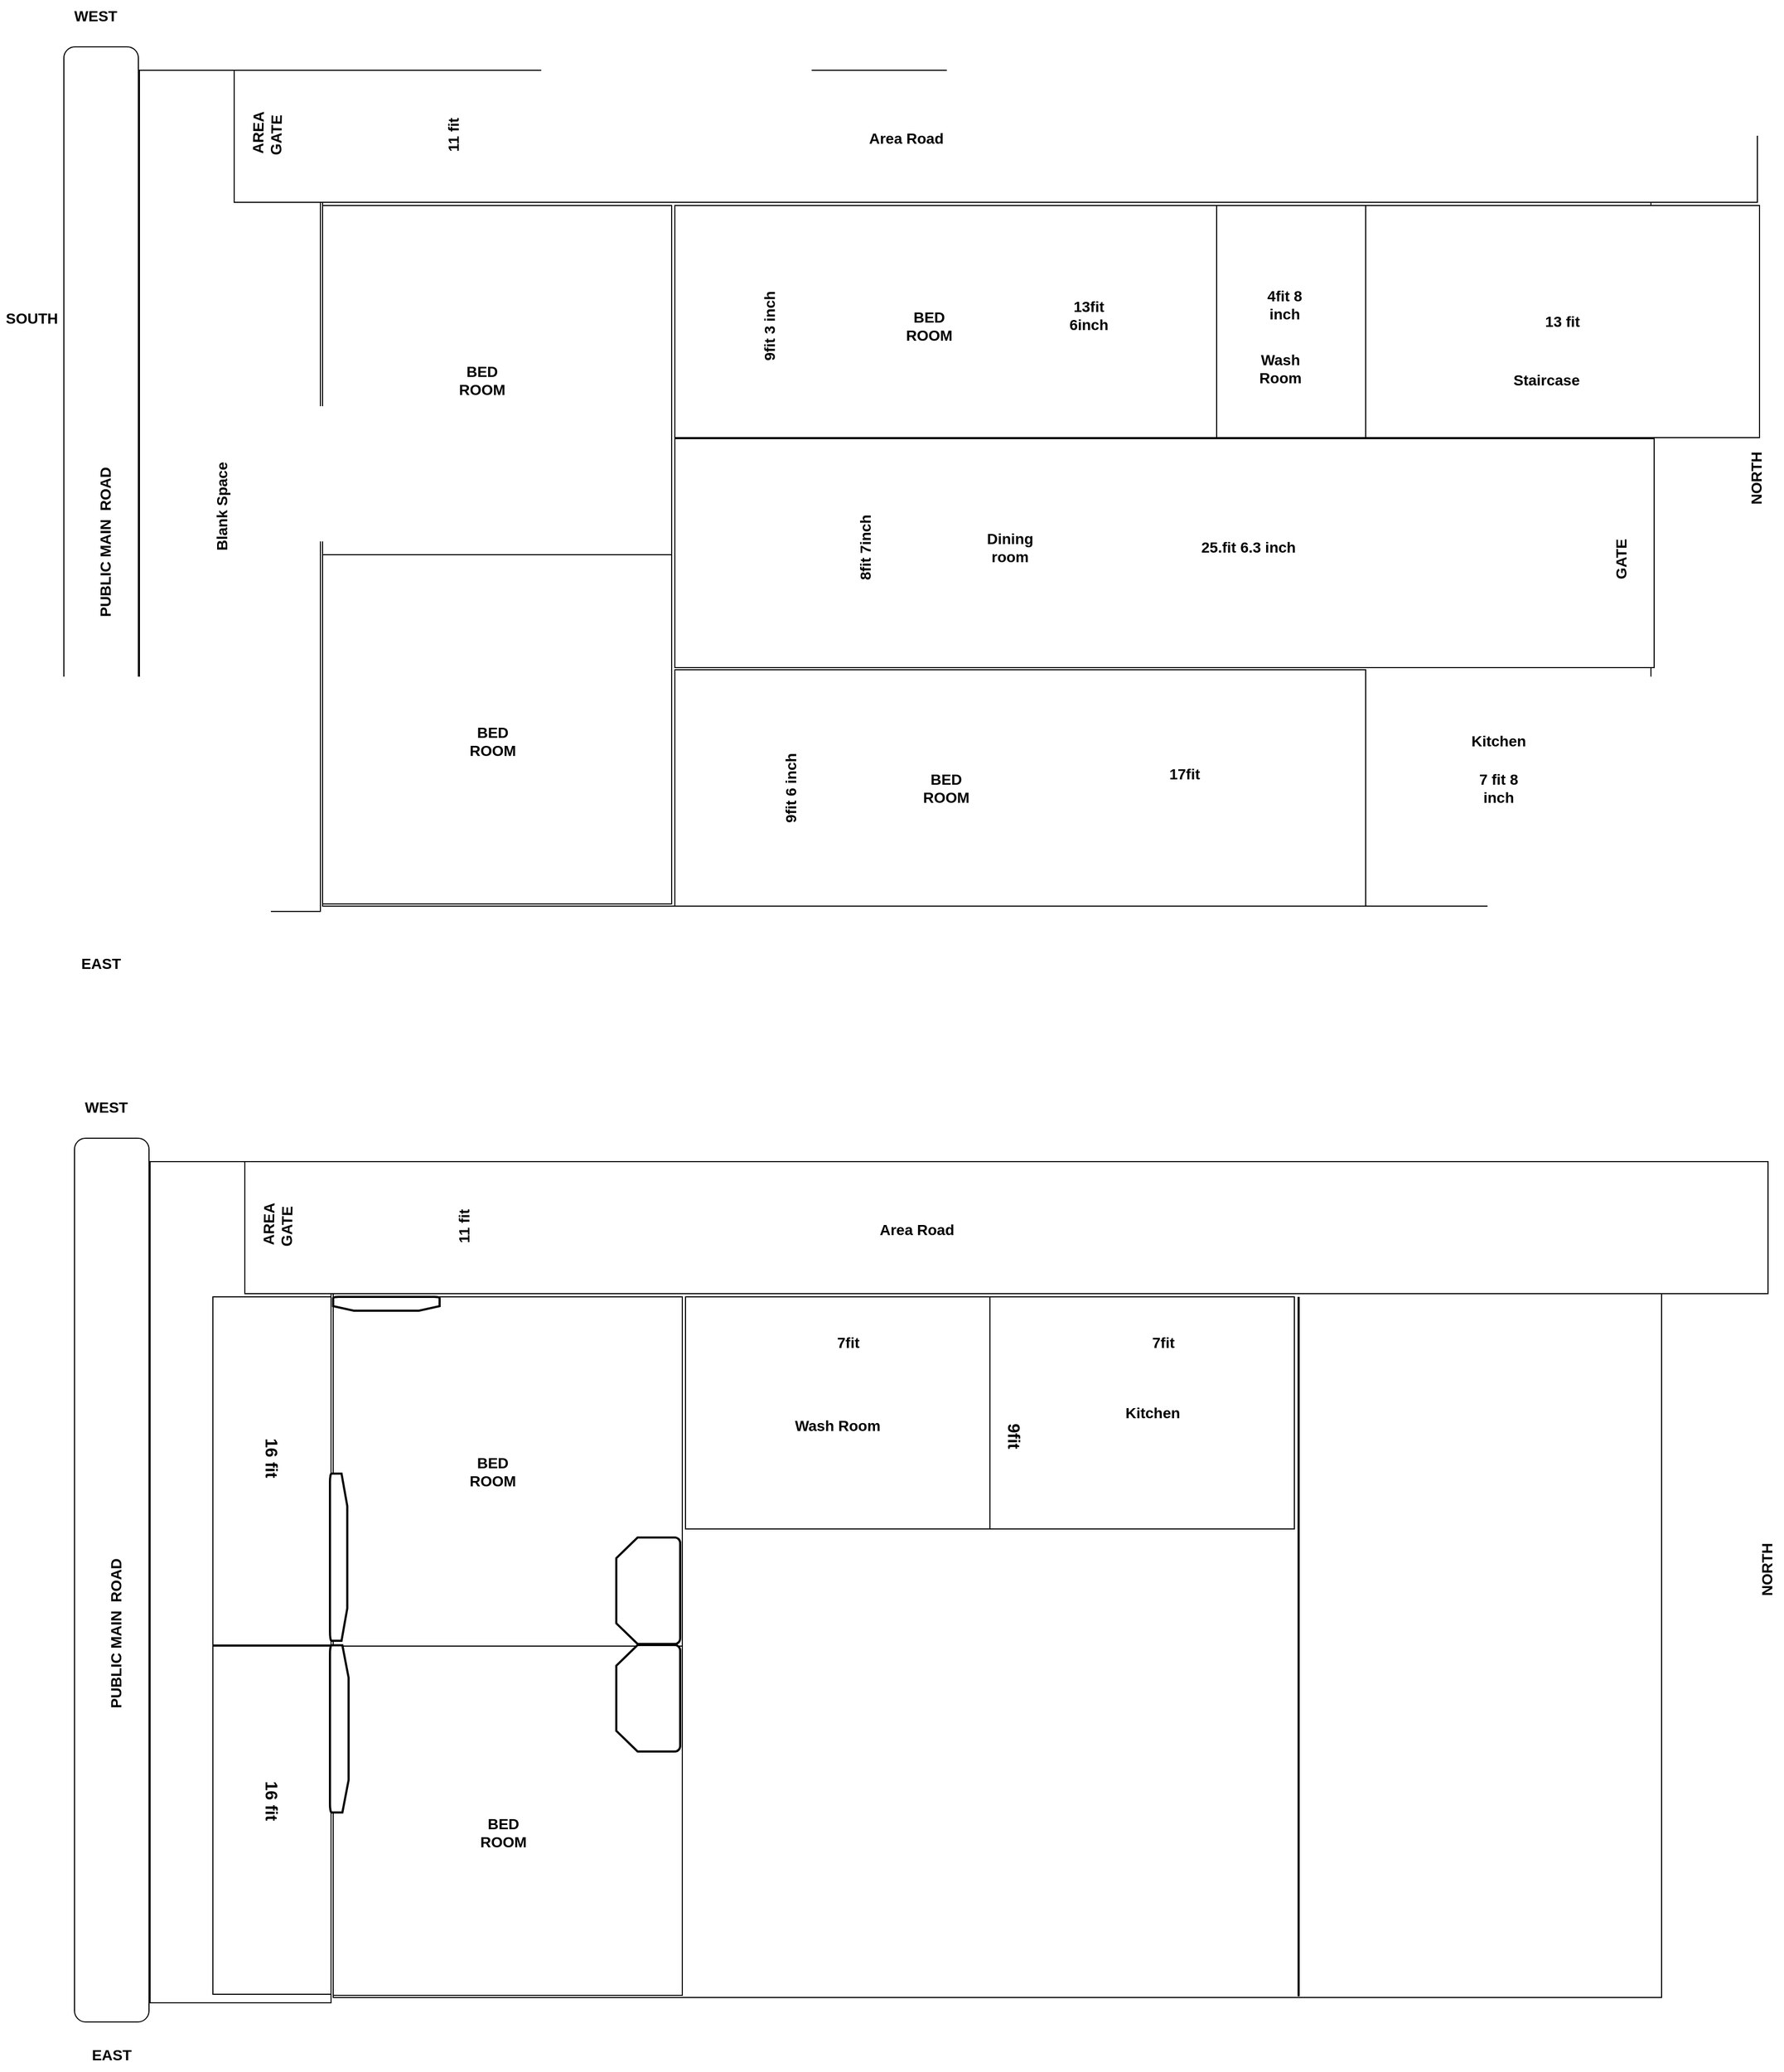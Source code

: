 <mxfile version="26.2.2">
  <diagram name="1st floor" id="KPouFY5jENLB8fUOII4G">
    <mxGraphModel dx="2709" dy="2843" grid="1" gridSize="10" guides="1" tooltips="1" connect="1" arrows="1" fold="1" page="1" pageScale="1" pageWidth="850" pageHeight="1100" math="0" shadow="0">
      <root>
        <mxCell id="0" />
        <mxCell id="1" parent="0" />
        <mxCell id="4CRqliBf5WWVCHQqqkXn-5" value="SOUTH" style="text;html=1;align=center;verticalAlign=middle;whiteSpace=wrap;rounded=0;fontStyle=1;fontSize=14;" parent="1" vertex="1">
          <mxGeometry y="280" width="60" height="30" as="geometry" />
        </mxCell>
        <mxCell id="ySoQRKo-TK0MONDgtf1Y-8" value="" style="group" vertex="1" connectable="0" parent="1">
          <mxGeometry x="60" y="-4" width="1605" height="920" as="geometry" />
        </mxCell>
        <mxCell id="4CRqliBf5WWVCHQqqkXn-2" value="" style="rounded=1;whiteSpace=wrap;html=1;fontSize=14;fontStyle=1" parent="ySoQRKo-TK0MONDgtf1Y-8" vertex="1">
          <mxGeometry y="44" width="70" height="830" as="geometry" />
        </mxCell>
        <mxCell id="4CRqliBf5WWVCHQqqkXn-3" value="WEST" style="text;html=1;align=center;verticalAlign=middle;whiteSpace=wrap;rounded=0;fontSize=14;fontStyle=1" parent="ySoQRKo-TK0MONDgtf1Y-8" vertex="1">
          <mxGeometry width="60" height="30" as="geometry" />
        </mxCell>
        <mxCell id="4CRqliBf5WWVCHQqqkXn-4" value="EAST" style="text;html=1;align=center;verticalAlign=middle;whiteSpace=wrap;rounded=0;fontSize=14;fontStyle=1" parent="ySoQRKo-TK0MONDgtf1Y-8" vertex="1">
          <mxGeometry x="5" y="890" width="60" height="30" as="geometry" />
        </mxCell>
        <mxCell id="4CRqliBf5WWVCHQqqkXn-6" value="NORTH" style="text;html=1;align=center;verticalAlign=middle;whiteSpace=wrap;rounded=0;rotation=-90;fontStyle=1;fontSize=14;" parent="ySoQRKo-TK0MONDgtf1Y-8" vertex="1">
          <mxGeometry x="1560" y="434" width="60" height="30" as="geometry" />
        </mxCell>
        <mxCell id="4CRqliBf5WWVCHQqqkXn-19" value="" style="rounded=0;whiteSpace=wrap;html=1;fontSize=14;fontStyle=1" parent="ySoQRKo-TK0MONDgtf1Y-8" vertex="1">
          <mxGeometry x="243" y="67" width="1248" height="784" as="geometry" />
        </mxCell>
        <mxCell id="4CRqliBf5WWVCHQqqkXn-24" value="" style="whiteSpace=wrap;html=1;aspect=fixed;fontSize=14;fontStyle=1" parent="ySoQRKo-TK0MONDgtf1Y-8" vertex="1">
          <mxGeometry x="243" y="193" width="328" height="328" as="geometry" />
        </mxCell>
        <mxCell id="4CRqliBf5WWVCHQqqkXn-27" value="" style="whiteSpace=wrap;html=1;aspect=fixed;fontSize=14;fontStyle=1" parent="ySoQRKo-TK0MONDgtf1Y-8" vertex="1">
          <mxGeometry x="243" y="521" width="328" height="328" as="geometry" />
        </mxCell>
        <mxCell id="4CRqliBf5WWVCHQqqkXn-34" value="PUBLIC MAIN&amp;nbsp; ROAD" style="text;html=1;align=center;verticalAlign=middle;whiteSpace=wrap;rounded=0;rotation=-90;fontSize=14;fontStyle=1" parent="ySoQRKo-TK0MONDgtf1Y-8" vertex="1">
          <mxGeometry x="-100" y="494" width="278" height="30" as="geometry" />
        </mxCell>
        <mxCell id="4CRqliBf5WWVCHQqqkXn-35" value="" style="rounded=0;whiteSpace=wrap;html=1;fontSize=14;fontStyle=1" parent="ySoQRKo-TK0MONDgtf1Y-8" vertex="1">
          <mxGeometry x="574" y="412" width="920" height="215" as="geometry" />
        </mxCell>
        <mxCell id="4CRqliBf5WWVCHQqqkXn-37" value="8fit 7inch" style="text;html=1;align=center;verticalAlign=middle;whiteSpace=wrap;rounded=0;fontSize=14;fontStyle=1;rotation=-90;" parent="ySoQRKo-TK0MONDgtf1Y-8" vertex="1">
          <mxGeometry x="683" y="499" width="140" height="30" as="geometry" />
        </mxCell>
        <mxCell id="4CRqliBf5WWVCHQqqkXn-38" value="25.fit 6.3 inch" style="text;html=1;align=center;verticalAlign=middle;whiteSpace=wrap;rounded=0;fontSize=14;fontStyle=1" parent="ySoQRKo-TK0MONDgtf1Y-8" vertex="1">
          <mxGeometry x="973" y="499" width="280" height="30" as="geometry" />
        </mxCell>
        <mxCell id="4CRqliBf5WWVCHQqqkXn-43" value="" style="rounded=0;whiteSpace=wrap;html=1;fontSize=14;fontStyle=1" parent="ySoQRKo-TK0MONDgtf1Y-8" vertex="1">
          <mxGeometry x="574" y="629" width="649" height="222" as="geometry" />
        </mxCell>
        <mxCell id="4CRqliBf5WWVCHQqqkXn-44" value="9fit 6 inch" style="text;html=1;align=center;verticalAlign=middle;whiteSpace=wrap;rounded=0;rotation=-90;fontSize=14;fontStyle=1" parent="ySoQRKo-TK0MONDgtf1Y-8" vertex="1">
          <mxGeometry x="633" y="725" width="100" height="30" as="geometry" />
        </mxCell>
        <mxCell id="4CRqliBf5WWVCHQqqkXn-47" value="17fit" style="text;html=1;align=center;verticalAlign=middle;whiteSpace=wrap;rounded=0;fontSize=14;fontStyle=1" parent="ySoQRKo-TK0MONDgtf1Y-8" vertex="1">
          <mxGeometry x="1023" y="712" width="60" height="30" as="geometry" />
        </mxCell>
        <mxCell id="4CRqliBf5WWVCHQqqkXn-48" value="" style="rounded=0;whiteSpace=wrap;html=1;fontSize=14;fontStyle=1" parent="ySoQRKo-TK0MONDgtf1Y-8" vertex="1">
          <mxGeometry x="574" y="193" width="509" height="218" as="geometry" />
        </mxCell>
        <mxCell id="4CRqliBf5WWVCHQqqkXn-49" value="9fit 3 inch" style="text;html=1;align=center;verticalAlign=middle;whiteSpace=wrap;rounded=0;rotation=-90;fontSize=14;fontStyle=1" parent="ySoQRKo-TK0MONDgtf1Y-8" vertex="1">
          <mxGeometry x="613" y="291" width="100" height="30" as="geometry" />
        </mxCell>
        <mxCell id="4CRqliBf5WWVCHQqqkXn-50" value="13fit 6inch" style="text;html=1;align=center;verticalAlign=middle;whiteSpace=wrap;rounded=0;fontSize=14;fontStyle=1" parent="ySoQRKo-TK0MONDgtf1Y-8" vertex="1">
          <mxGeometry x="933" y="281" width="60" height="30" as="geometry" />
        </mxCell>
        <mxCell id="4CRqliBf5WWVCHQqqkXn-51" value="" style="rounded=0;whiteSpace=wrap;html=1;fontSize=14;fontStyle=1" parent="ySoQRKo-TK0MONDgtf1Y-8" vertex="1">
          <mxGeometry x="1083" y="193" width="140" height="218" as="geometry" />
        </mxCell>
        <mxCell id="4CRqliBf5WWVCHQqqkXn-52" value="4fit 8 inch" style="text;html=1;align=center;verticalAlign=middle;whiteSpace=wrap;rounded=0;fontSize=14;fontStyle=1" parent="ySoQRKo-TK0MONDgtf1Y-8" vertex="1">
          <mxGeometry x="1117" y="271" width="60" height="30" as="geometry" />
        </mxCell>
        <mxCell id="4CRqliBf5WWVCHQqqkXn-53" value="7 fit 8 inch" style="text;html=1;align=center;verticalAlign=middle;whiteSpace=wrap;rounded=0;fontSize=14;fontStyle=1" parent="ySoQRKo-TK0MONDgtf1Y-8" vertex="1">
          <mxGeometry x="1318" y="725" width="60" height="30" as="geometry" />
        </mxCell>
        <mxCell id="4CRqliBf5WWVCHQqqkXn-54" value="GATE" style="text;html=1;align=center;verticalAlign=middle;whiteSpace=wrap;rounded=0;rotation=-90;fontSize=14;fontStyle=1" parent="ySoQRKo-TK0MONDgtf1Y-8" vertex="1">
          <mxGeometry x="1413" y="510" width="100" height="30" as="geometry" />
        </mxCell>
        <mxCell id="4CRqliBf5WWVCHQqqkXn-55" value="" style="rounded=0;whiteSpace=wrap;html=1;fontSize=14;fontStyle=1" parent="ySoQRKo-TK0MONDgtf1Y-8" vertex="1">
          <mxGeometry x="1223" y="193" width="370" height="218" as="geometry" />
        </mxCell>
        <mxCell id="4CRqliBf5WWVCHQqqkXn-56" value="13 fit" style="text;html=1;align=center;verticalAlign=middle;whiteSpace=wrap;rounded=0;fontSize=14;fontStyle=1" parent="ySoQRKo-TK0MONDgtf1Y-8" vertex="1">
          <mxGeometry x="1378" y="287" width="60" height="30" as="geometry" />
        </mxCell>
        <mxCell id="4CRqliBf5WWVCHQqqkXn-58" value="Kitchen" style="text;html=1;align=center;verticalAlign=middle;whiteSpace=wrap;rounded=0;fontSize=14;fontStyle=1" parent="ySoQRKo-TK0MONDgtf1Y-8" vertex="1">
          <mxGeometry x="1318" y="681" width="60" height="30" as="geometry" />
        </mxCell>
        <mxCell id="4CRqliBf5WWVCHQqqkXn-59" value="Wash Room" style="text;html=1;align=center;verticalAlign=middle;whiteSpace=wrap;rounded=0;fontSize=14;fontStyle=1" parent="ySoQRKo-TK0MONDgtf1Y-8" vertex="1">
          <mxGeometry x="1113" y="331" width="60" height="30" as="geometry" />
        </mxCell>
        <mxCell id="4CRqliBf5WWVCHQqqkXn-60" value="Staircase" style="text;html=1;align=center;verticalAlign=middle;whiteSpace=wrap;rounded=0;fontSize=14;fontStyle=1" parent="ySoQRKo-TK0MONDgtf1Y-8" vertex="1">
          <mxGeometry x="1363" y="342" width="60" height="30" as="geometry" />
        </mxCell>
        <mxCell id="4CRqliBf5WWVCHQqqkXn-61" value="BED ROOM" style="text;html=1;align=center;verticalAlign=middle;whiteSpace=wrap;rounded=0;fontSize=14;fontStyle=1" parent="ySoQRKo-TK0MONDgtf1Y-8" vertex="1">
          <mxGeometry x="363" y="342" width="60" height="30" as="geometry" />
        </mxCell>
        <mxCell id="4CRqliBf5WWVCHQqqkXn-62" value="BED ROOM" style="text;html=1;align=center;verticalAlign=middle;whiteSpace=wrap;rounded=0;fontSize=14;fontStyle=1" parent="ySoQRKo-TK0MONDgtf1Y-8" vertex="1">
          <mxGeometry x="373" y="681" width="60" height="30" as="geometry" />
        </mxCell>
        <mxCell id="4CRqliBf5WWVCHQqqkXn-63" value="BED ROOM" style="text;html=1;align=center;verticalAlign=middle;whiteSpace=wrap;rounded=0;fontSize=14;fontStyle=1" parent="ySoQRKo-TK0MONDgtf1Y-8" vertex="1">
          <mxGeometry x="783" y="291" width="60" height="30" as="geometry" />
        </mxCell>
        <mxCell id="4CRqliBf5WWVCHQqqkXn-64" value="BED ROOM" style="text;html=1;align=center;verticalAlign=middle;whiteSpace=wrap;rounded=0;fontSize=14;fontStyle=1" parent="ySoQRKo-TK0MONDgtf1Y-8" vertex="1">
          <mxGeometry x="798.5" y="725" width="60" height="30" as="geometry" />
        </mxCell>
        <mxCell id="4CRqliBf5WWVCHQqqkXn-65" value="Dining room" style="text;html=1;align=center;verticalAlign=middle;whiteSpace=wrap;rounded=0;fontSize=14;fontStyle=1" parent="ySoQRKo-TK0MONDgtf1Y-8" vertex="1">
          <mxGeometry x="858.5" y="499" width="60" height="30" as="geometry" />
        </mxCell>
        <mxCell id="ySoQRKo-TK0MONDgtf1Y-1" value="" style="rounded=0;whiteSpace=wrap;html=1;fontSize=14;" vertex="1" parent="ySoQRKo-TK0MONDgtf1Y-8">
          <mxGeometry x="71" y="66" width="170" height="790" as="geometry" />
        </mxCell>
        <mxCell id="ySoQRKo-TK0MONDgtf1Y-3" value="" style="rounded=0;html=1;fontSize=14;fontStyle=1;whiteSpace=wrap;textShadow=0;" vertex="1" parent="ySoQRKo-TK0MONDgtf1Y-8">
          <mxGeometry x="160" y="66" width="1431" height="124" as="geometry" />
        </mxCell>
        <mxCell id="ySoQRKo-TK0MONDgtf1Y-4" value="&amp;nbsp;AREA GATE" style="text;html=1;align=center;verticalAlign=middle;whiteSpace=wrap;rounded=0;rotation=-89;fontSize=14;fontStyle=1" vertex="1" parent="ySoQRKo-TK0MONDgtf1Y-8">
          <mxGeometry x="160" y="111.5" width="60" height="30" as="geometry" />
        </mxCell>
        <mxCell id="ySoQRKo-TK0MONDgtf1Y-5" value="11 fit" style="text;html=1;align=center;verticalAlign=middle;whiteSpace=wrap;rounded=0;rotation=-90;fontStyle=1;fontSize=14;" vertex="1" parent="ySoQRKo-TK0MONDgtf1Y-8">
          <mxGeometry x="333" y="111.5" width="65" height="30" as="geometry" />
        </mxCell>
        <mxCell id="ySoQRKo-TK0MONDgtf1Y-6" value="Area Road" style="text;html=1;align=center;verticalAlign=middle;whiteSpace=wrap;rounded=0;fontSize=14;fontStyle=1" vertex="1" parent="ySoQRKo-TK0MONDgtf1Y-8">
          <mxGeometry x="718.5" y="114.5" width="144.5" height="30" as="geometry" />
        </mxCell>
        <mxCell id="ySoQRKo-TK0MONDgtf1Y-7" value="Blank Space" style="text;html=1;align=center;verticalAlign=middle;whiteSpace=wrap;rounded=0;rotation=-90;fontSize=14;fontStyle=1" vertex="1" parent="ySoQRKo-TK0MONDgtf1Y-8">
          <mxGeometry x="74" y="460.5" width="148" height="30" as="geometry" />
        </mxCell>
        <mxCell id="ySoQRKo-TK0MONDgtf1Y-9" value="" style="group" vertex="1" connectable="0" parent="1">
          <mxGeometry x="70" y="1021" width="1605" height="920" as="geometry" />
        </mxCell>
        <mxCell id="ySoQRKo-TK0MONDgtf1Y-10" value="" style="rounded=1;whiteSpace=wrap;html=1;fontSize=14;fontStyle=1" vertex="1" parent="ySoQRKo-TK0MONDgtf1Y-9">
          <mxGeometry y="44" width="70" height="830" as="geometry" />
        </mxCell>
        <mxCell id="ySoQRKo-TK0MONDgtf1Y-11" value="WEST" style="text;html=1;align=center;verticalAlign=middle;whiteSpace=wrap;rounded=0;fontSize=14;fontStyle=1" vertex="1" parent="ySoQRKo-TK0MONDgtf1Y-9">
          <mxGeometry width="60" height="30" as="geometry" />
        </mxCell>
        <mxCell id="ySoQRKo-TK0MONDgtf1Y-12" value="EAST" style="text;html=1;align=center;verticalAlign=middle;whiteSpace=wrap;rounded=0;fontSize=14;fontStyle=1" vertex="1" parent="ySoQRKo-TK0MONDgtf1Y-9">
          <mxGeometry x="5" y="890" width="60" height="30" as="geometry" />
        </mxCell>
        <mxCell id="ySoQRKo-TK0MONDgtf1Y-13" value="NORTH" style="text;html=1;align=center;verticalAlign=middle;whiteSpace=wrap;rounded=0;rotation=-90;fontStyle=1;fontSize=14;" vertex="1" parent="ySoQRKo-TK0MONDgtf1Y-9">
          <mxGeometry x="1560" y="434" width="60" height="30" as="geometry" />
        </mxCell>
        <mxCell id="ySoQRKo-TK0MONDgtf1Y-14" value="" style="rounded=0;whiteSpace=wrap;html=1;fontSize=14;fontStyle=1" vertex="1" parent="ySoQRKo-TK0MONDgtf1Y-9">
          <mxGeometry x="243" y="67" width="1248" height="784" as="geometry" />
        </mxCell>
        <mxCell id="ySoQRKo-TK0MONDgtf1Y-15" value="" style="whiteSpace=wrap;html=1;aspect=fixed;fontSize=14;fontStyle=1" vertex="1" parent="ySoQRKo-TK0MONDgtf1Y-9">
          <mxGeometry x="243" y="193" width="328" height="328" as="geometry" />
        </mxCell>
        <mxCell id="ySoQRKo-TK0MONDgtf1Y-16" value="" style="whiteSpace=wrap;html=1;aspect=fixed;fontSize=14;fontStyle=1" vertex="1" parent="ySoQRKo-TK0MONDgtf1Y-9">
          <mxGeometry x="243" y="521" width="328" height="328" as="geometry" />
        </mxCell>
        <mxCell id="ySoQRKo-TK0MONDgtf1Y-17" value="PUBLIC MAIN&amp;nbsp; ROAD" style="text;html=1;align=center;verticalAlign=middle;whiteSpace=wrap;rounded=0;rotation=-90;fontSize=14;fontStyle=1" vertex="1" parent="ySoQRKo-TK0MONDgtf1Y-9">
          <mxGeometry x="-100" y="494" width="278" height="30" as="geometry" />
        </mxCell>
        <mxCell id="ySoQRKo-TK0MONDgtf1Y-27" value="" style="rounded=0;whiteSpace=wrap;html=1;fontSize=14;fontStyle=1" vertex="1" parent="ySoQRKo-TK0MONDgtf1Y-9">
          <mxGeometry x="574" y="193" width="286" height="218" as="geometry" />
        </mxCell>
        <mxCell id="ySoQRKo-TK0MONDgtf1Y-28" value="7fit" style="text;html=1;align=center;verticalAlign=middle;whiteSpace=wrap;rounded=0;fontSize=14;fontStyle=1" vertex="1" parent="ySoQRKo-TK0MONDgtf1Y-9">
          <mxGeometry x="614" y="230" width="226" height="12" as="geometry" />
        </mxCell>
        <mxCell id="ySoQRKo-TK0MONDgtf1Y-34" value="Wash Room" style="text;html=1;align=center;verticalAlign=middle;whiteSpace=wrap;rounded=0;fontSize=14;fontStyle=1" vertex="1" parent="ySoQRKo-TK0MONDgtf1Y-9">
          <mxGeometry x="639" y="299" width="156" height="30" as="geometry" />
        </mxCell>
        <mxCell id="ySoQRKo-TK0MONDgtf1Y-36" value="BED ROOM" style="text;html=1;align=center;verticalAlign=middle;whiteSpace=wrap;rounded=0;fontSize=14;fontStyle=1" vertex="1" parent="ySoQRKo-TK0MONDgtf1Y-9">
          <mxGeometry x="363" y="342" width="60" height="30" as="geometry" />
        </mxCell>
        <mxCell id="ySoQRKo-TK0MONDgtf1Y-37" value="BED ROOM" style="text;html=1;align=center;verticalAlign=middle;whiteSpace=wrap;rounded=0;fontSize=14;fontStyle=1" vertex="1" parent="ySoQRKo-TK0MONDgtf1Y-9">
          <mxGeometry x="373" y="681" width="60" height="30" as="geometry" />
        </mxCell>
        <mxCell id="ySoQRKo-TK0MONDgtf1Y-41" value="" style="rounded=0;whiteSpace=wrap;html=1;fontSize=14;" vertex="1" parent="ySoQRKo-TK0MONDgtf1Y-9">
          <mxGeometry x="71" y="66" width="170" height="790" as="geometry" />
        </mxCell>
        <mxCell id="ySoQRKo-TK0MONDgtf1Y-42" value="" style="rounded=0;html=1;fontSize=14;fontStyle=1;whiteSpace=wrap;textShadow=0;" vertex="1" parent="ySoQRKo-TK0MONDgtf1Y-9">
          <mxGeometry x="160" y="66" width="1431" height="124" as="geometry" />
        </mxCell>
        <mxCell id="ySoQRKo-TK0MONDgtf1Y-43" value="&amp;nbsp;AREA GATE" style="text;html=1;align=center;verticalAlign=middle;whiteSpace=wrap;rounded=0;rotation=-89;fontSize=14;fontStyle=1" vertex="1" parent="ySoQRKo-TK0MONDgtf1Y-9">
          <mxGeometry x="160" y="111.5" width="60" height="30" as="geometry" />
        </mxCell>
        <mxCell id="ySoQRKo-TK0MONDgtf1Y-44" value="11 fit" style="text;html=1;align=center;verticalAlign=middle;whiteSpace=wrap;rounded=0;rotation=-90;fontStyle=1;fontSize=14;" vertex="1" parent="ySoQRKo-TK0MONDgtf1Y-9">
          <mxGeometry x="333" y="111.5" width="65" height="30" as="geometry" />
        </mxCell>
        <mxCell id="ySoQRKo-TK0MONDgtf1Y-45" value="Area Road" style="text;html=1;align=center;verticalAlign=middle;whiteSpace=wrap;rounded=0;fontSize=14;fontStyle=1" vertex="1" parent="ySoQRKo-TK0MONDgtf1Y-9">
          <mxGeometry x="718.5" y="114.5" width="144.5" height="30" as="geometry" />
        </mxCell>
        <mxCell id="ySoQRKo-TK0MONDgtf1Y-46" value="Blank Space" style="text;html=1;align=center;verticalAlign=middle;whiteSpace=wrap;rounded=0;rotation=-90;fontSize=14;fontStyle=1" vertex="1" parent="ySoQRKo-TK0MONDgtf1Y-9">
          <mxGeometry x="74" y="460.5" width="148" height="30" as="geometry" />
        </mxCell>
        <mxCell id="ySoQRKo-TK0MONDgtf1Y-47" value="" style="strokeWidth=2;html=1;shape=mxgraph.flowchart.loop_limit;whiteSpace=wrap;rotation=-90;" vertex="1" parent="ySoQRKo-TK0MONDgtf1Y-9">
          <mxGeometry x="489" y="439" width="100" height="60" as="geometry" />
        </mxCell>
        <mxCell id="ySoQRKo-TK0MONDgtf1Y-48" value="" style="rounded=0;whiteSpace=wrap;html=1;" vertex="1" parent="ySoQRKo-TK0MONDgtf1Y-9">
          <mxGeometry x="130" y="193" width="111" height="327" as="geometry" />
        </mxCell>
        <mxCell id="ySoQRKo-TK0MONDgtf1Y-49" value="" style="rounded=0;whiteSpace=wrap;html=1;" vertex="1" parent="ySoQRKo-TK0MONDgtf1Y-9">
          <mxGeometry x="130" y="521" width="111" height="327" as="geometry" />
        </mxCell>
        <mxCell id="ySoQRKo-TK0MONDgtf1Y-61" value="" style="rounded=0;whiteSpace=wrap;html=1;fontSize=14;fontStyle=1" vertex="1" parent="ySoQRKo-TK0MONDgtf1Y-9">
          <mxGeometry x="860" y="193" width="286" height="218" as="geometry" />
        </mxCell>
        <mxCell id="ySoQRKo-TK0MONDgtf1Y-62" value="" style="strokeWidth=2;html=1;shape=mxgraph.flowchart.loop_limit;whiteSpace=wrap;rotation=-90;" vertex="1" parent="ySoQRKo-TK0MONDgtf1Y-9">
          <mxGeometry x="489" y="540" width="100" height="60" as="geometry" />
        </mxCell>
        <mxCell id="ySoQRKo-TK0MONDgtf1Y-64" value="" style="strokeWidth=2;html=1;shape=mxgraph.flowchart.loop_limit;whiteSpace=wrap;rotation=90;" vertex="1" parent="ySoQRKo-TK0MONDgtf1Y-9">
          <mxGeometry x="169.63" y="429.37" width="157" height="16.25" as="geometry" />
        </mxCell>
        <mxCell id="ySoQRKo-TK0MONDgtf1Y-65" value="" style="strokeWidth=2;html=1;shape=mxgraph.flowchart.loop_limit;whiteSpace=wrap;rotation=90;" vertex="1" parent="ySoQRKo-TK0MONDgtf1Y-9">
          <mxGeometry x="170.25" y="590" width="157" height="17.5" as="geometry" />
        </mxCell>
        <mxCell id="ySoQRKo-TK0MONDgtf1Y-66" value="" style="strokeWidth=2;html=1;shape=mxgraph.flowchart.loop_limit;whiteSpace=wrap;rotation=-180;" vertex="1" parent="ySoQRKo-TK0MONDgtf1Y-9">
          <mxGeometry x="243" y="193" width="100" height="13" as="geometry" />
        </mxCell>
        <mxCell id="ySoQRKo-TK0MONDgtf1Y-67" value="" style="line;strokeWidth=2;direction=south;html=1;" vertex="1" parent="ySoQRKo-TK0MONDgtf1Y-9">
          <mxGeometry x="1145" y="193" width="10" height="657" as="geometry" />
        </mxCell>
        <mxCell id="ySoQRKo-TK0MONDgtf1Y-68" value="16 fit" style="text;html=1;align=center;verticalAlign=middle;whiteSpace=wrap;rounded=0;fontStyle=1;fontSize=16;rotation=90;" vertex="1" parent="ySoQRKo-TK0MONDgtf1Y-9">
          <mxGeometry x="155.5" y="329" width="60" height="30" as="geometry" />
        </mxCell>
        <mxCell id="ySoQRKo-TK0MONDgtf1Y-69" value="16 fit" style="text;html=1;align=center;verticalAlign=middle;whiteSpace=wrap;rounded=0;fontStyle=1;fontSize=16;rotation=90;" vertex="1" parent="ySoQRKo-TK0MONDgtf1Y-9">
          <mxGeometry x="155.5" y="651" width="60" height="30" as="geometry" />
        </mxCell>
        <mxCell id="ySoQRKo-TK0MONDgtf1Y-70" value="Kitchen" style="text;html=1;align=center;verticalAlign=middle;whiteSpace=wrap;rounded=0;fontSize=14;fontStyle=1" vertex="1" parent="ySoQRKo-TK0MONDgtf1Y-9">
          <mxGeometry x="983" y="287" width="60" height="30" as="geometry" />
        </mxCell>
        <mxCell id="ySoQRKo-TK0MONDgtf1Y-71" value="7fit" style="text;html=1;align=center;verticalAlign=middle;whiteSpace=wrap;rounded=0;fontSize=14;fontStyle=1" vertex="1" parent="ySoQRKo-TK0MONDgtf1Y-9">
          <mxGeometry x="910" y="230" width="226" height="12" as="geometry" />
        </mxCell>
        <mxCell id="ySoQRKo-TK0MONDgtf1Y-72" value="9fit" style="text;html=1;align=center;verticalAlign=middle;whiteSpace=wrap;rounded=0;rotation=90;fontStyle=1;fontSize=16;" vertex="1" parent="ySoQRKo-TK0MONDgtf1Y-9">
          <mxGeometry x="853" y="309" width="60" height="30" as="geometry" />
        </mxCell>
      </root>
    </mxGraphModel>
  </diagram>
</mxfile>
